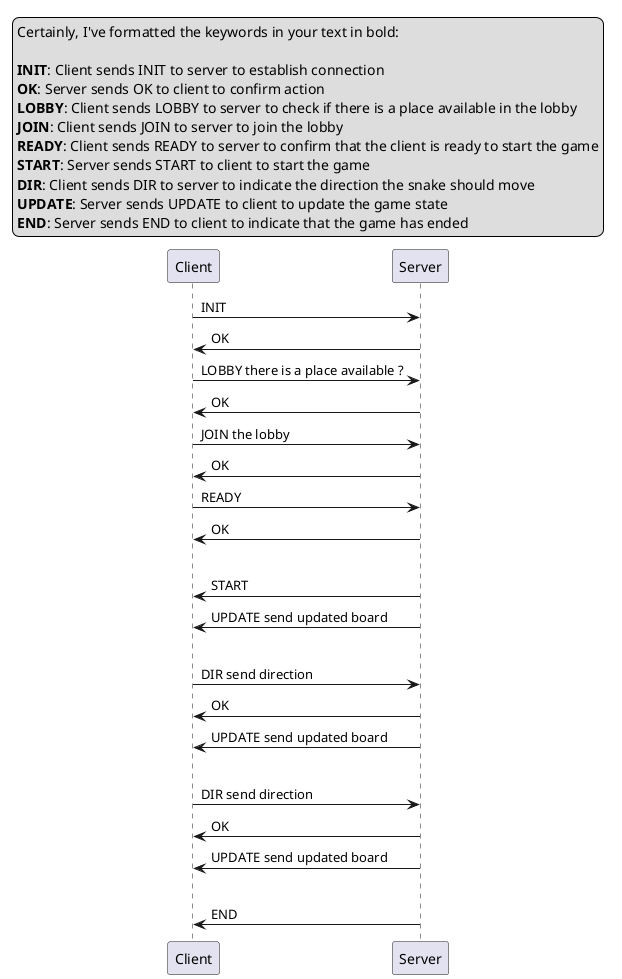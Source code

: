 
@startuml Loop of Legends: The Multi-Snake Challenge

legend top
Certainly, I've formatted the keywords in your text in bold:

**INIT**: Client sends INIT to server to establish connection
**OK**: Server sends OK to client to confirm action
**LOBBY**: Client sends LOBBY to server to check if there is a place available in the lobby
**JOIN**: Client sends JOIN to server to join the lobby
**READY**: Client sends READY to server to confirm that the client is ready to start the game
**START**: Server sends START to client to start the game
**DIR**: Client sends DIR to server to indicate the direction the snake should move
**UPDATE**: Server sends UPDATE to client to update the game state
**END**: Server sends END to client to indicate that the game has ended
endlegend

Client -> Server :INIT
Server -> Client :OK
Client -> Server :LOBBY there is a place available ?
Server -> Client :OK
Client -> Server :JOIN the lobby
Server -> Client :OK
Client -> Server :READY
Server -> Client :OK
|||
Server -> Client :START
Server -> Client :UPDATE send updated board
|||
Client -> Server :DIR send direction
Server -> Client :OK
Server -> Client :UPDATE send updated board
|||
Client -> Server :DIR send direction
Server -> Client :OK
Server -> Client :UPDATE send updated board
|||
Server -> Client :END
@enduml
```